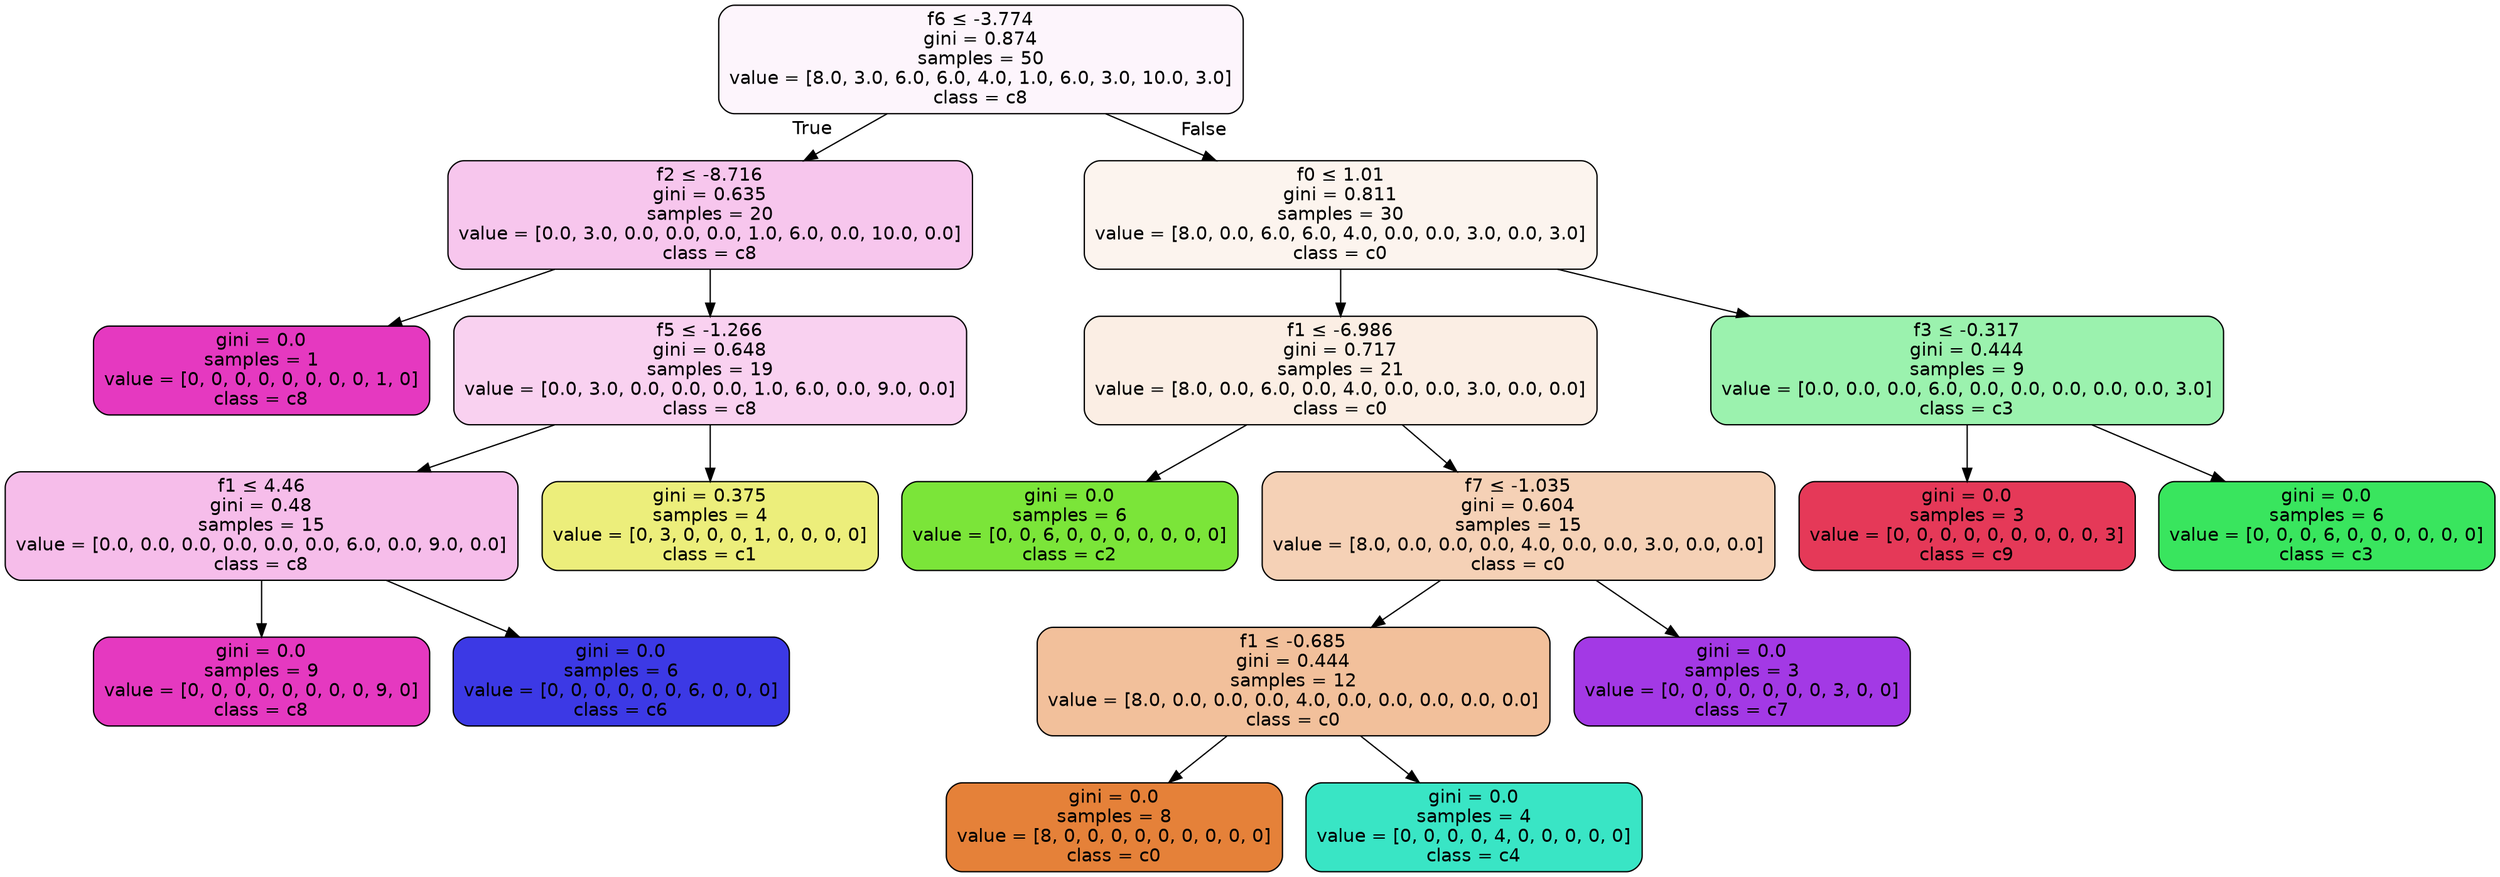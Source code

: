 digraph Tree {
node [shape=box, style="filled, rounded", color="black", fontname=helvetica] ;
edge [fontname=helvetica] ;
0 [label=<f6 &le; -3.774<br/>gini = 0.874<br/>samples = 50<br/>value = [8.0, 3.0, 6.0, 6.0, 4.0, 1.0, 6.0, 3.0, 10.0, 3.0]<br/>class = c8>, fillcolor="#e539c00c"] ;
1 [label=<f2 &le; -8.716<br/>gini = 0.635<br/>samples = 20<br/>value = [0.0, 3.0, 0.0, 0.0, 0.0, 1.0, 6.0, 0.0, 10.0, 0.0]<br/>class = c8>, fillcolor="#e539c049"] ;
0 -> 1 [labeldistance=2.5, labelangle=45, headlabel="True"] ;
7 [label=<gini = 0.0<br/>samples = 1<br/>value = [0, 0, 0, 0, 0, 0, 0, 0, 1, 0]<br/>class = c8>, fillcolor="#e539c0ff"] ;
1 -> 7 ;
2 [label=<f5 &le; -1.266<br/>gini = 0.648<br/>samples = 19<br/>value = [0.0, 3.0, 0.0, 0.0, 0.0, 1.0, 6.0, 0.0, 9.0, 0.0]<br/>class = c8>, fillcolor="#e539c03b"] ;
1 -> 2 ;
3 [label=<f1 &le; 4.46<br/>gini = 0.48<br/>samples = 15<br/>value = [0.0, 0.0, 0.0, 0.0, 0.0, 0.0, 6.0, 0.0, 9.0, 0.0]<br/>class = c8>, fillcolor="#e539c055"] ;
2 -> 3 ;
4 [label=<gini = 0.0<br/>samples = 9<br/>value = [0, 0, 0, 0, 0, 0, 0, 0, 9, 0]<br/>class = c8>, fillcolor="#e539c0ff"] ;
3 -> 4 ;
5 [label=<gini = 0.0<br/>samples = 6<br/>value = [0, 0, 0, 0, 0, 0, 6, 0, 0, 0]<br/>class = c6>, fillcolor="#3c39e5ff"] ;
3 -> 5 ;
6 [label=<gini = 0.375<br/>samples = 4<br/>value = [0, 3, 0, 0, 0, 1, 0, 0, 0, 0]<br/>class = c1>, fillcolor="#e2e539aa"] ;
2 -> 6 ;
8 [label=<f0 &le; 1.01<br/>gini = 0.811<br/>samples = 30<br/>value = [8.0, 0.0, 6.0, 6.0, 4.0, 0.0, 0.0, 3.0, 0.0, 3.0]<br/>class = c0>, fillcolor="#e5813915"] ;
0 -> 8 [labeldistance=2.5, labelangle=-45, headlabel="False"] ;
9 [label=<f1 &le; -6.986<br/>gini = 0.717<br/>samples = 21<br/>value = [8.0, 0.0, 6.0, 0.0, 4.0, 0.0, 0.0, 3.0, 0.0, 0.0]<br/>class = c0>, fillcolor="#e5813922"] ;
8 -> 9 ;
10 [label=<gini = 0.0<br/>samples = 6<br/>value = [0, 0, 6, 0, 0, 0, 0, 0, 0, 0]<br/>class = c2>, fillcolor="#7be539ff"] ;
9 -> 10 ;
11 [label=<f7 &le; -1.035<br/>gini = 0.604<br/>samples = 15<br/>value = [8.0, 0.0, 0.0, 0.0, 4.0, 0.0, 0.0, 3.0, 0.0, 0.0]<br/>class = c0>, fillcolor="#e581395d"] ;
9 -> 11 ;
12 [label=<f1 &le; -0.685<br/>gini = 0.444<br/>samples = 12<br/>value = [8.0, 0.0, 0.0, 0.0, 4.0, 0.0, 0.0, 0.0, 0.0, 0.0]<br/>class = c0>, fillcolor="#e5813980"] ;
11 -> 12 ;
13 [label=<gini = 0.0<br/>samples = 8<br/>value = [8, 0, 0, 0, 0, 0, 0, 0, 0, 0]<br/>class = c0>, fillcolor="#e58139ff"] ;
12 -> 13 ;
14 [label=<gini = 0.0<br/>samples = 4<br/>value = [0, 0, 0, 0, 4, 0, 0, 0, 0, 0]<br/>class = c4>, fillcolor="#39e5c5ff"] ;
12 -> 14 ;
15 [label=<gini = 0.0<br/>samples = 3<br/>value = [0, 0, 0, 0, 0, 0, 0, 3, 0, 0]<br/>class = c7>, fillcolor="#a339e5ff"] ;
11 -> 15 ;
16 [label=<f3 &le; -0.317<br/>gini = 0.444<br/>samples = 9<br/>value = [0.0, 0.0, 0.0, 6.0, 0.0, 0.0, 0.0, 0.0, 0.0, 3.0]<br/>class = c3>, fillcolor="#39e55e80"] ;
8 -> 16 ;
17 [label=<gini = 0.0<br/>samples = 3<br/>value = [0, 0, 0, 0, 0, 0, 0, 0, 0, 3]<br/>class = c9>, fillcolor="#e53958ff"] ;
16 -> 17 ;
18 [label=<gini = 0.0<br/>samples = 6<br/>value = [0, 0, 0, 6, 0, 0, 0, 0, 0, 0]<br/>class = c3>, fillcolor="#39e55eff"] ;
16 -> 18 ;
}
